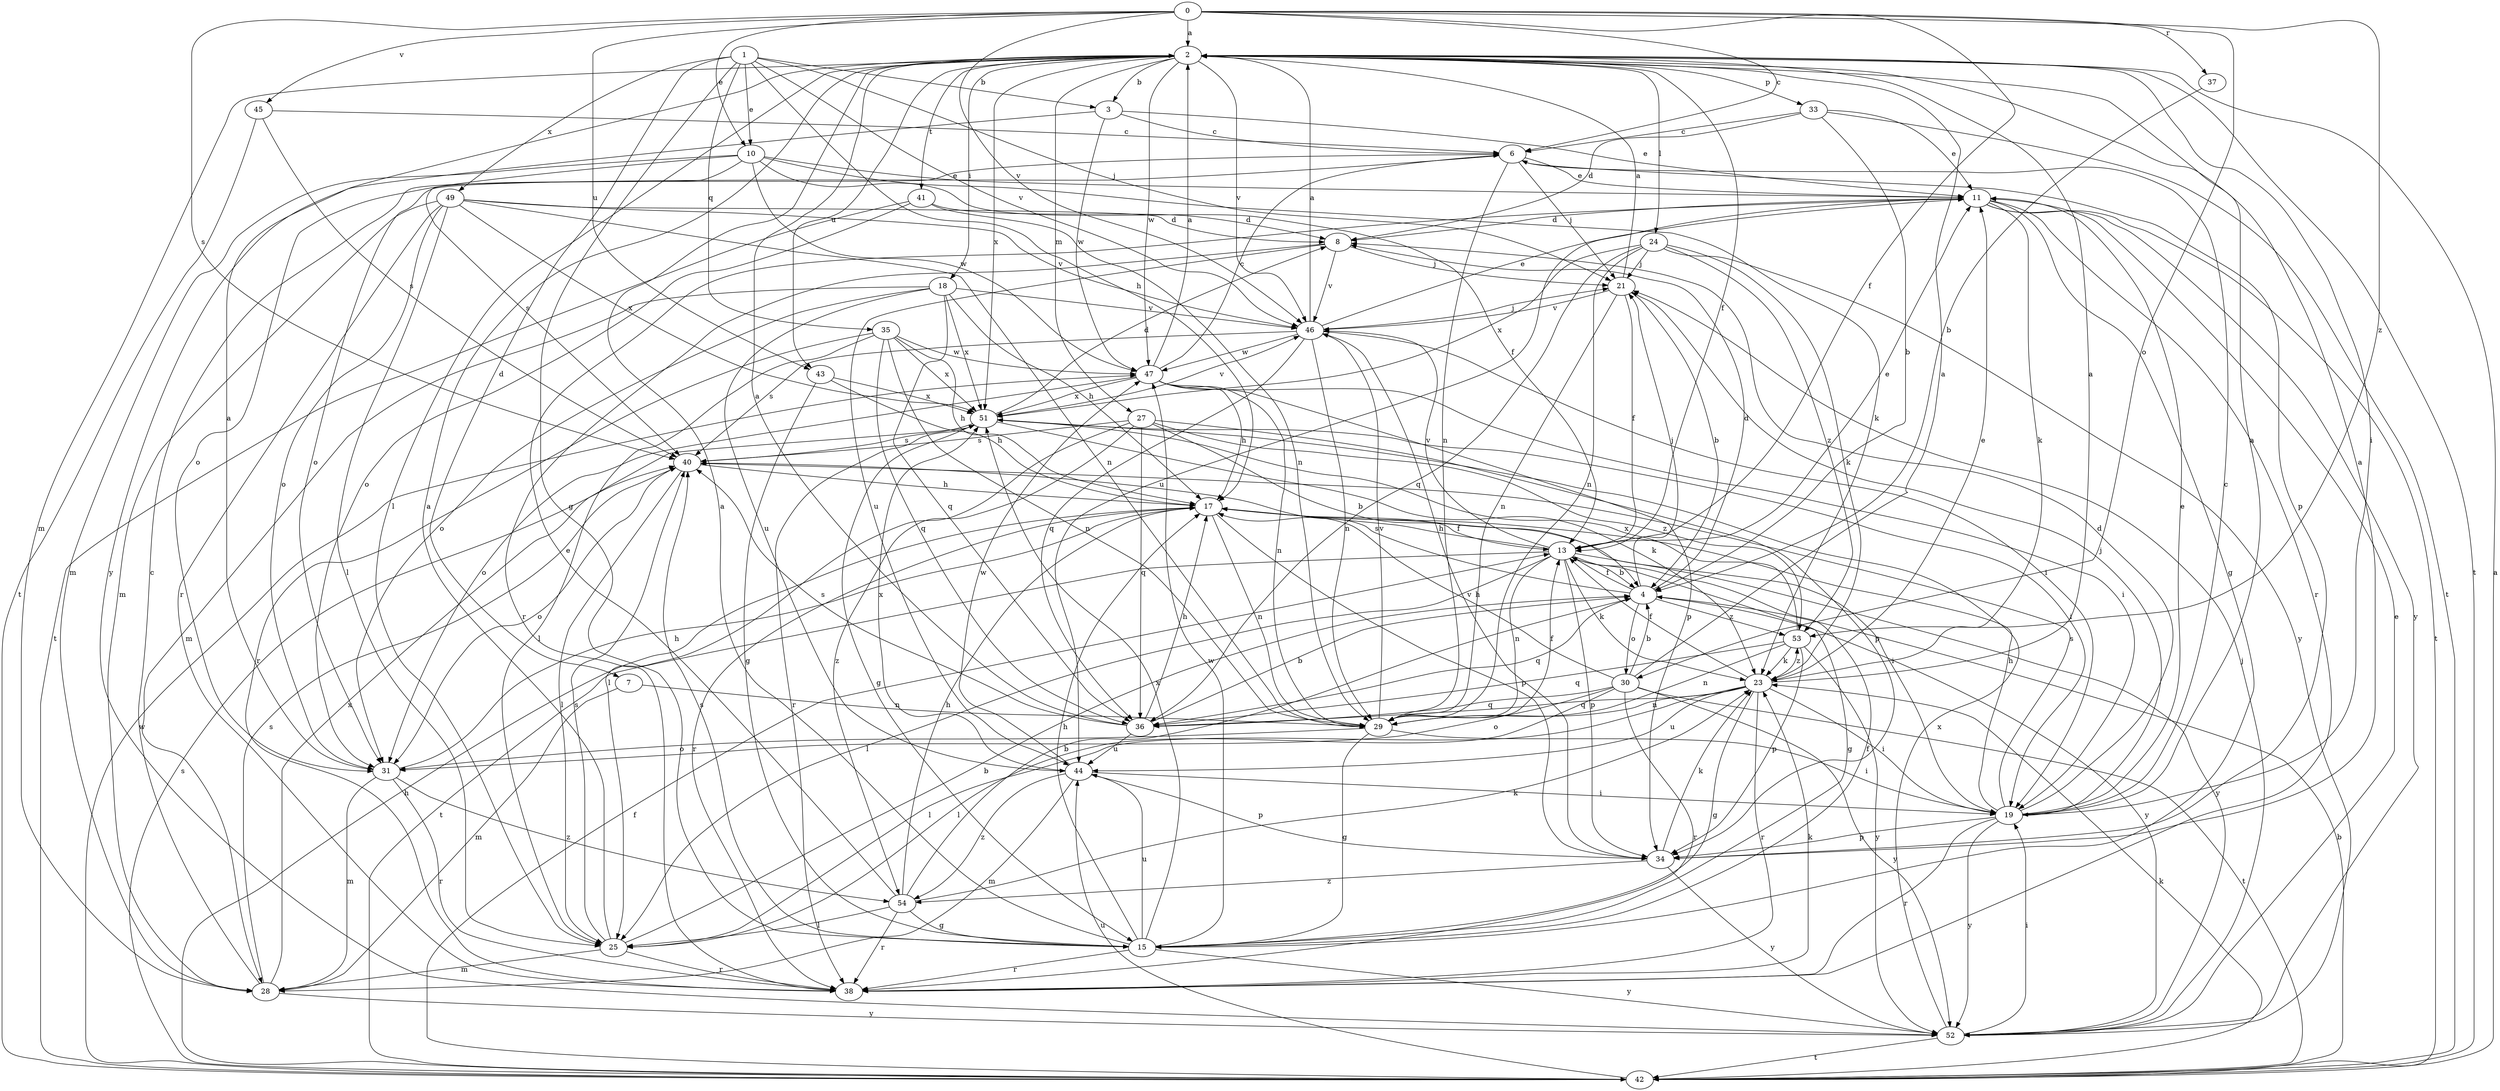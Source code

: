 strict digraph  {
0;
1;
2;
3;
4;
6;
7;
8;
10;
11;
13;
15;
17;
18;
19;
21;
23;
24;
25;
27;
28;
29;
30;
31;
33;
34;
35;
36;
37;
38;
40;
41;
42;
43;
44;
45;
46;
47;
49;
51;
52;
53;
54;
0 -> 2  [label=a];
0 -> 6  [label=c];
0 -> 10  [label=e];
0 -> 13  [label=f];
0 -> 30  [label=o];
0 -> 37  [label=r];
0 -> 40  [label=s];
0 -> 43  [label=u];
0 -> 45  [label=v];
0 -> 46  [label=v];
0 -> 53  [label=z];
1 -> 3  [label=b];
1 -> 7  [label=d];
1 -> 10  [label=e];
1 -> 15  [label=g];
1 -> 17  [label=h];
1 -> 21  [label=j];
1 -> 35  [label=q];
1 -> 46  [label=v];
1 -> 49  [label=x];
2 -> 3  [label=b];
2 -> 13  [label=f];
2 -> 18  [label=i];
2 -> 19  [label=i];
2 -> 24  [label=l];
2 -> 25  [label=l];
2 -> 27  [label=m];
2 -> 28  [label=m];
2 -> 33  [label=p];
2 -> 41  [label=t];
2 -> 42  [label=t];
2 -> 43  [label=u];
2 -> 46  [label=v];
2 -> 47  [label=w];
2 -> 51  [label=x];
3 -> 6  [label=c];
3 -> 11  [label=e];
3 -> 47  [label=w];
3 -> 52  [label=y];
4 -> 8  [label=d];
4 -> 13  [label=f];
4 -> 21  [label=j];
4 -> 30  [label=o];
4 -> 36  [label=q];
4 -> 40  [label=s];
4 -> 52  [label=y];
4 -> 53  [label=z];
6 -> 11  [label=e];
6 -> 21  [label=j];
6 -> 29  [label=n];
6 -> 31  [label=o];
6 -> 34  [label=p];
7 -> 28  [label=m];
7 -> 29  [label=n];
8 -> 21  [label=j];
8 -> 38  [label=r];
8 -> 44  [label=u];
8 -> 46  [label=v];
10 -> 11  [label=e];
10 -> 13  [label=f];
10 -> 23  [label=k];
10 -> 28  [label=m];
10 -> 31  [label=o];
10 -> 40  [label=s];
10 -> 47  [label=w];
11 -> 8  [label=d];
11 -> 15  [label=g];
11 -> 23  [label=k];
11 -> 38  [label=r];
11 -> 42  [label=t];
11 -> 44  [label=u];
11 -> 52  [label=y];
13 -> 4  [label=b];
13 -> 11  [label=e];
13 -> 15  [label=g];
13 -> 17  [label=h];
13 -> 23  [label=k];
13 -> 25  [label=l];
13 -> 29  [label=n];
13 -> 34  [label=p];
13 -> 42  [label=t];
13 -> 46  [label=v];
13 -> 52  [label=y];
15 -> 2  [label=a];
15 -> 13  [label=f];
15 -> 17  [label=h];
15 -> 38  [label=r];
15 -> 40  [label=s];
15 -> 44  [label=u];
15 -> 47  [label=w];
15 -> 51  [label=x];
15 -> 52  [label=y];
17 -> 13  [label=f];
17 -> 19  [label=i];
17 -> 29  [label=n];
17 -> 34  [label=p];
17 -> 38  [label=r];
18 -> 17  [label=h];
18 -> 28  [label=m];
18 -> 31  [label=o];
18 -> 36  [label=q];
18 -> 44  [label=u];
18 -> 46  [label=v];
18 -> 51  [label=x];
19 -> 2  [label=a];
19 -> 6  [label=c];
19 -> 8  [label=d];
19 -> 11  [label=e];
19 -> 17  [label=h];
19 -> 21  [label=j];
19 -> 34  [label=p];
19 -> 38  [label=r];
19 -> 40  [label=s];
19 -> 52  [label=y];
21 -> 2  [label=a];
21 -> 4  [label=b];
21 -> 13  [label=f];
21 -> 29  [label=n];
21 -> 46  [label=v];
23 -> 2  [label=a];
23 -> 11  [label=e];
23 -> 13  [label=f];
23 -> 15  [label=g];
23 -> 19  [label=i];
23 -> 25  [label=l];
23 -> 29  [label=n];
23 -> 36  [label=q];
23 -> 38  [label=r];
23 -> 44  [label=u];
23 -> 53  [label=z];
24 -> 21  [label=j];
24 -> 23  [label=k];
24 -> 29  [label=n];
24 -> 36  [label=q];
24 -> 51  [label=x];
24 -> 52  [label=y];
24 -> 53  [label=z];
25 -> 2  [label=a];
25 -> 4  [label=b];
25 -> 28  [label=m];
25 -> 38  [label=r];
25 -> 40  [label=s];
27 -> 4  [label=b];
27 -> 25  [label=l];
27 -> 34  [label=p];
27 -> 36  [label=q];
27 -> 40  [label=s];
27 -> 53  [label=z];
27 -> 54  [label=z];
28 -> 6  [label=c];
28 -> 40  [label=s];
28 -> 51  [label=x];
28 -> 52  [label=y];
29 -> 13  [label=f];
29 -> 15  [label=g];
29 -> 19  [label=i];
29 -> 31  [label=o];
29 -> 46  [label=v];
30 -> 2  [label=a];
30 -> 4  [label=b];
30 -> 17  [label=h];
30 -> 25  [label=l];
30 -> 31  [label=o];
30 -> 36  [label=q];
30 -> 38  [label=r];
30 -> 42  [label=t];
30 -> 52  [label=y];
31 -> 2  [label=a];
31 -> 17  [label=h];
31 -> 28  [label=m];
31 -> 38  [label=r];
31 -> 54  [label=z];
33 -> 4  [label=b];
33 -> 6  [label=c];
33 -> 8  [label=d];
33 -> 11  [label=e];
33 -> 42  [label=t];
34 -> 2  [label=a];
34 -> 23  [label=k];
34 -> 46  [label=v];
34 -> 52  [label=y];
34 -> 54  [label=z];
35 -> 17  [label=h];
35 -> 25  [label=l];
35 -> 29  [label=n];
35 -> 36  [label=q];
35 -> 38  [label=r];
35 -> 47  [label=w];
35 -> 51  [label=x];
36 -> 2  [label=a];
36 -> 4  [label=b];
36 -> 17  [label=h];
36 -> 40  [label=s];
36 -> 44  [label=u];
37 -> 4  [label=b];
38 -> 23  [label=k];
40 -> 17  [label=h];
40 -> 25  [label=l];
40 -> 31  [label=o];
41 -> 8  [label=d];
41 -> 29  [label=n];
41 -> 31  [label=o];
41 -> 42  [label=t];
42 -> 2  [label=a];
42 -> 4  [label=b];
42 -> 13  [label=f];
42 -> 17  [label=h];
42 -> 23  [label=k];
42 -> 40  [label=s];
42 -> 44  [label=u];
42 -> 47  [label=w];
43 -> 15  [label=g];
43 -> 17  [label=h];
43 -> 51  [label=x];
44 -> 19  [label=i];
44 -> 28  [label=m];
44 -> 34  [label=p];
44 -> 47  [label=w];
44 -> 51  [label=x];
44 -> 54  [label=z];
45 -> 6  [label=c];
45 -> 40  [label=s];
45 -> 42  [label=t];
46 -> 2  [label=a];
46 -> 11  [label=e];
46 -> 19  [label=i];
46 -> 21  [label=j];
46 -> 29  [label=n];
46 -> 36  [label=q];
46 -> 40  [label=s];
46 -> 47  [label=w];
47 -> 2  [label=a];
47 -> 6  [label=c];
47 -> 17  [label=h];
47 -> 19  [label=i];
47 -> 29  [label=n];
47 -> 31  [label=o];
47 -> 34  [label=p];
47 -> 51  [label=x];
49 -> 8  [label=d];
49 -> 25  [label=l];
49 -> 28  [label=m];
49 -> 29  [label=n];
49 -> 31  [label=o];
49 -> 38  [label=r];
49 -> 46  [label=v];
49 -> 51  [label=x];
51 -> 8  [label=d];
51 -> 15  [label=g];
51 -> 19  [label=i];
51 -> 23  [label=k];
51 -> 38  [label=r];
51 -> 40  [label=s];
51 -> 46  [label=v];
52 -> 11  [label=e];
52 -> 19  [label=i];
52 -> 21  [label=j];
52 -> 42  [label=t];
52 -> 51  [label=x];
53 -> 23  [label=k];
53 -> 29  [label=n];
53 -> 34  [label=p];
53 -> 36  [label=q];
53 -> 51  [label=x];
53 -> 52  [label=y];
54 -> 4  [label=b];
54 -> 11  [label=e];
54 -> 15  [label=g];
54 -> 17  [label=h];
54 -> 23  [label=k];
54 -> 25  [label=l];
54 -> 38  [label=r];
}
